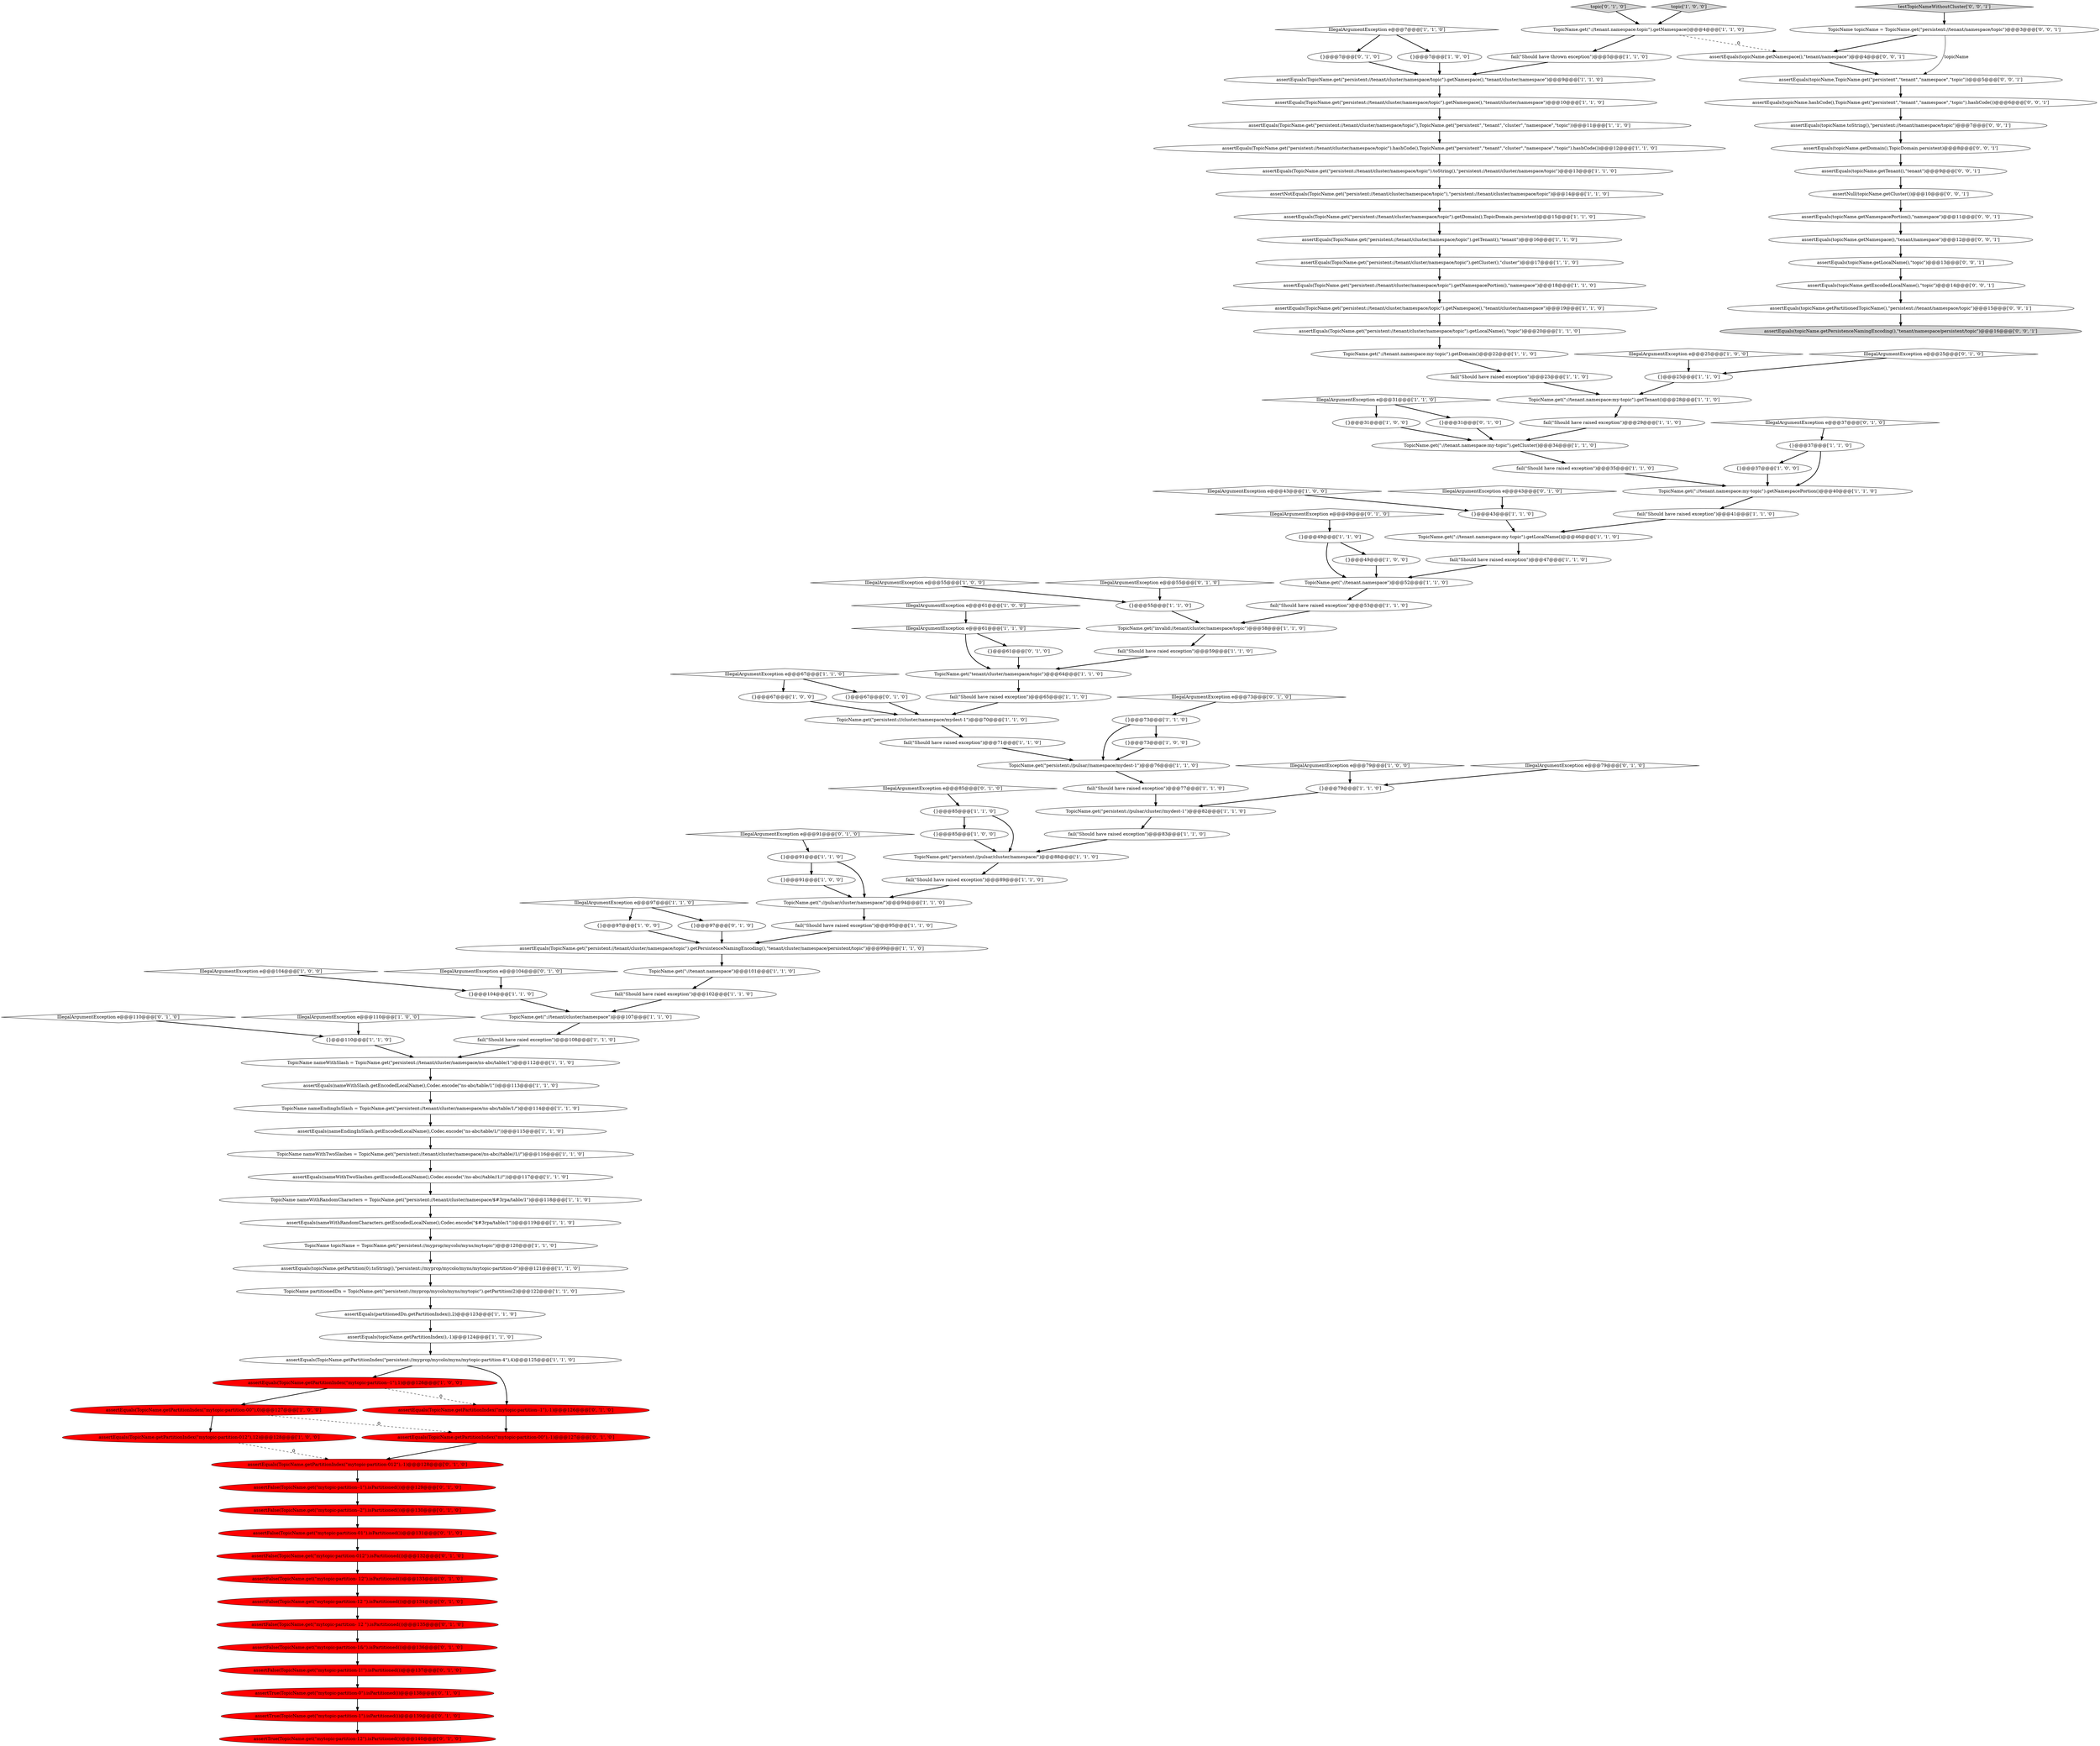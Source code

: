 digraph {
82 [style = filled, label = "fail(\"Should have raised exception\")@@@77@@@['1', '1', '0']", fillcolor = white, shape = ellipse image = "AAA0AAABBB1BBB"];
140 [style = filled, label = "assertEquals(topicName.getLocalName(),\"topic\")@@@13@@@['0', '0', '1']", fillcolor = white, shape = ellipse image = "AAA0AAABBB3BBB"];
89 [style = filled, label = "IllegalArgumentException e@@@97@@@['1', '1', '0']", fillcolor = white, shape = diamond image = "AAA0AAABBB1BBB"];
83 [style = filled, label = "{}@@@104@@@['1', '1', '0']", fillcolor = white, shape = ellipse image = "AAA0AAABBB1BBB"];
85 [style = filled, label = "TopicName.get(\"://pulsar/cluster/namespace/\")@@@94@@@['1', '1', '0']", fillcolor = white, shape = ellipse image = "AAA0AAABBB1BBB"];
40 [style = filled, label = "TopicName.get(\"://tenant.namespace:my-topic\").getDomain()@@@22@@@['1', '1', '0']", fillcolor = white, shape = ellipse image = "AAA0AAABBB1BBB"];
94 [style = filled, label = "fail(\"Should have raised exception\")@@@71@@@['1', '1', '0']", fillcolor = white, shape = ellipse image = "AAA0AAABBB1BBB"];
100 [style = filled, label = "assertFalse(TopicName.get(\"mytopic-partition- 12 \").isPartitioned())@@@135@@@['0', '1', '0']", fillcolor = red, shape = ellipse image = "AAA1AAABBB2BBB"];
103 [style = filled, label = "{}@@@61@@@['0', '1', '0']", fillcolor = white, shape = ellipse image = "AAA0AAABBB2BBB"];
13 [style = filled, label = "{}@@@73@@@['1', '0', '0']", fillcolor = white, shape = ellipse image = "AAA0AAABBB1BBB"];
31 [style = filled, label = "IllegalArgumentException e@@@61@@@['1', '1', '0']", fillcolor = white, shape = diamond image = "AAA0AAABBB1BBB"];
48 [style = filled, label = "assertEquals(nameWithTwoSlashes.getEncodedLocalName(),Codec.encode(\"/ns-abc//table//1//\"))@@@117@@@['1', '1', '0']", fillcolor = white, shape = ellipse image = "AAA0AAABBB1BBB"];
93 [style = filled, label = "fail(\"Should have raised exception\")@@@41@@@['1', '1', '0']", fillcolor = white, shape = ellipse image = "AAA0AAABBB1BBB"];
111 [style = filled, label = "topic['0', '1', '0']", fillcolor = lightgray, shape = diamond image = "AAA0AAABBB2BBB"];
98 [style = filled, label = "IllegalArgumentException e@@@79@@@['0', '1', '0']", fillcolor = white, shape = diamond image = "AAA0AAABBB2BBB"];
26 [style = filled, label = "{}@@@79@@@['1', '1', '0']", fillcolor = white, shape = ellipse image = "AAA0AAABBB1BBB"];
62 [style = filled, label = "assertEquals(TopicName.get(\"persistent://tenant/cluster/namespace/topic\").getLocalName(),\"topic\")@@@20@@@['1', '1', '0']", fillcolor = white, shape = ellipse image = "AAA0AAABBB1BBB"];
70 [style = filled, label = "IllegalArgumentException e@@@7@@@['1', '1', '0']", fillcolor = white, shape = diamond image = "AAA0AAABBB1BBB"];
34 [style = filled, label = "assertEquals(topicName.getPartitionIndex(),-1)@@@124@@@['1', '1', '0']", fillcolor = white, shape = ellipse image = "AAA0AAABBB1BBB"];
20 [style = filled, label = "fail(\"Should have raised exception\")@@@53@@@['1', '1', '0']", fillcolor = white, shape = ellipse image = "AAA0AAABBB1BBB"];
108 [style = filled, label = "assertFalse(TopicName.get(\"mytopic-partition- 12\").isPartitioned())@@@133@@@['0', '1', '0']", fillcolor = red, shape = ellipse image = "AAA1AAABBB2BBB"];
23 [style = filled, label = "TopicName.get(\"://tenant.namespace:my-topic\").getCluster()@@@34@@@['1', '1', '0']", fillcolor = white, shape = ellipse image = "AAA0AAABBB1BBB"];
137 [style = filled, label = "assertEquals(topicName.getNamespacePortion(),\"namespace\")@@@11@@@['0', '0', '1']", fillcolor = white, shape = ellipse image = "AAA0AAABBB3BBB"];
11 [style = filled, label = "fail(\"Should have raised exception\")@@@89@@@['1', '1', '0']", fillcolor = white, shape = ellipse image = "AAA0AAABBB1BBB"];
4 [style = filled, label = "topic['1', '0', '0']", fillcolor = lightgray, shape = diamond image = "AAA0AAABBB1BBB"];
106 [style = filled, label = "IllegalArgumentException e@@@104@@@['0', '1', '0']", fillcolor = white, shape = diamond image = "AAA0AAABBB2BBB"];
116 [style = filled, label = "IllegalArgumentException e@@@85@@@['0', '1', '0']", fillcolor = white, shape = diamond image = "AAA0AAABBB2BBB"];
91 [style = filled, label = "assertEquals(nameWithSlash.getEncodedLocalName(),Codec.encode(\"ns-abc/table/1\"))@@@113@@@['1', '1', '0']", fillcolor = white, shape = ellipse image = "AAA0AAABBB1BBB"];
78 [style = filled, label = "TopicName topicName = TopicName.get(\"persistent://myprop/mycolo/myns/mytopic\")@@@120@@@['1', '1', '0']", fillcolor = white, shape = ellipse image = "AAA0AAABBB1BBB"];
79 [style = filled, label = "TopicName nameWithRandomCharacters = TopicName.get(\"persistent://tenant/cluster/namespace/$#3rpa/table/1\")@@@118@@@['1', '1', '0']", fillcolor = white, shape = ellipse image = "AAA0AAABBB1BBB"];
45 [style = filled, label = "{}@@@31@@@['1', '0', '0']", fillcolor = white, shape = ellipse image = "AAA0AAABBB1BBB"];
76 [style = filled, label = "assertEquals(nameEndingInSlash.getEncodedLocalName(),Codec.encode(\"ns-abc/table/1/\"))@@@115@@@['1', '1', '0']", fillcolor = white, shape = ellipse image = "AAA0AAABBB1BBB"];
107 [style = filled, label = "assertEquals(TopicName.getPartitionIndex(\"mytopic-partition-00\"),-1)@@@127@@@['0', '1', '0']", fillcolor = red, shape = ellipse image = "AAA1AAABBB2BBB"];
42 [style = filled, label = "{}@@@49@@@['1', '1', '0']", fillcolor = white, shape = ellipse image = "AAA0AAABBB1BBB"];
9 [style = filled, label = "{}@@@67@@@['1', '0', '0']", fillcolor = white, shape = ellipse image = "AAA0AAABBB1BBB"];
25 [style = filled, label = "TopicName.get(\"://tenant.namespace:my-topic\").getNamespacePortion()@@@40@@@['1', '1', '0']", fillcolor = white, shape = ellipse image = "AAA0AAABBB1BBB"];
55 [style = filled, label = "assertEquals(TopicName.get(\"persistent://tenant/cluster/namespace/topic\").hashCode(),TopicName.get(\"persistent\",\"tenant\",\"cluster\",\"namespace\",\"topic\").hashCode())@@@12@@@['1', '1', '0']", fillcolor = white, shape = ellipse image = "AAA0AAABBB1BBB"];
65 [style = filled, label = "fail(\"Should have raied exception\")@@@59@@@['1', '1', '0']", fillcolor = white, shape = ellipse image = "AAA0AAABBB1BBB"];
128 [style = filled, label = "testTopicNameWithoutCluster['0', '0', '1']", fillcolor = lightgray, shape = diamond image = "AAA0AAABBB3BBB"];
38 [style = filled, label = "{}@@@85@@@['1', '1', '0']", fillcolor = white, shape = ellipse image = "AAA0AAABBB1BBB"];
129 [style = filled, label = "assertEquals(topicName.getEncodedLocalName(),\"topic\")@@@14@@@['0', '0', '1']", fillcolor = white, shape = ellipse image = "AAA0AAABBB3BBB"];
6 [style = filled, label = "assertEquals(TopicName.get(\"persistent://tenant/cluster/namespace/topic\").toString(),\"persistent://tenant/cluster/namespace/topic\")@@@13@@@['1', '1', '0']", fillcolor = white, shape = ellipse image = "AAA0AAABBB1BBB"];
132 [style = filled, label = "assertNull(topicName.getCluster())@@@10@@@['0', '0', '1']", fillcolor = white, shape = ellipse image = "AAA0AAABBB3BBB"];
97 [style = filled, label = "IllegalArgumentException e@@@25@@@['0', '1', '0']", fillcolor = white, shape = diamond image = "AAA0AAABBB2BBB"];
126 [style = filled, label = "assertTrue(TopicName.get(\"mytopic-partition-0\").isPartitioned())@@@138@@@['0', '1', '0']", fillcolor = red, shape = ellipse image = "AAA1AAABBB2BBB"];
123 [style = filled, label = "assertTrue(TopicName.get(\"mytopic-partition-1\").isPartitioned())@@@139@@@['0', '1', '0']", fillcolor = red, shape = ellipse image = "AAA1AAABBB2BBB"];
120 [style = filled, label = "assertFalse(TopicName.get(\"mytopic-partition-12 \").isPartitioned())@@@134@@@['0', '1', '0']", fillcolor = red, shape = ellipse image = "AAA1AAABBB2BBB"];
125 [style = filled, label = "assertFalse(TopicName.get(\"mytopic-partition--2\").isPartitioned())@@@130@@@['0', '1', '0']", fillcolor = red, shape = ellipse image = "AAA1AAABBB2BBB"];
130 [style = filled, label = "assertEquals(topicName.hashCode(),TopicName.get(\"persistent\",\"tenant\",\"namespace\",\"topic\").hashCode())@@@6@@@['0', '0', '1']", fillcolor = white, shape = ellipse image = "AAA0AAABBB3BBB"];
18 [style = filled, label = "fail(\"Should have raied exception\")@@@108@@@['1', '1', '0']", fillcolor = white, shape = ellipse image = "AAA0AAABBB1BBB"];
121 [style = filled, label = "{}@@@7@@@['0', '1', '0']", fillcolor = white, shape = ellipse image = "AAA0AAABBB2BBB"];
131 [style = filled, label = "assertEquals(topicName.getTenant(),\"tenant\")@@@9@@@['0', '0', '1']", fillcolor = white, shape = ellipse image = "AAA0AAABBB3BBB"];
63 [style = filled, label = "TopicName.get(\"persistent://pulsar//namespace/mydest-1\")@@@76@@@['1', '1', '0']", fillcolor = white, shape = ellipse image = "AAA0AAABBB1BBB"];
33 [style = filled, label = "fail(\"Should have raised exception\")@@@35@@@['1', '1', '0']", fillcolor = white, shape = ellipse image = "AAA0AAABBB1BBB"];
67 [style = filled, label = "IllegalArgumentException e@@@55@@@['1', '0', '0']", fillcolor = white, shape = diamond image = "AAA0AAABBB1BBB"];
37 [style = filled, label = "assertEquals(TopicName.getPartitionIndex(\"mytopic-partition-00\"),0)@@@127@@@['1', '0', '0']", fillcolor = red, shape = ellipse image = "AAA1AAABBB1BBB"];
52 [style = filled, label = "assertEquals(TopicName.getPartitionIndex(\"mytopic-partition--1\"),1)@@@126@@@['1', '0', '0']", fillcolor = red, shape = ellipse image = "AAA1AAABBB1BBB"];
27 [style = filled, label = "IllegalArgumentException e@@@43@@@['1', '0', '0']", fillcolor = white, shape = diamond image = "AAA0AAABBB1BBB"];
12 [style = filled, label = "{}@@@85@@@['1', '0', '0']", fillcolor = white, shape = ellipse image = "AAA0AAABBB1BBB"];
71 [style = filled, label = "IllegalArgumentException e@@@25@@@['1', '0', '0']", fillcolor = white, shape = diamond image = "AAA0AAABBB1BBB"];
99 [style = filled, label = "assertFalse(TopicName.get(\"mytopic-partition--1\").isPartitioned())@@@129@@@['0', '1', '0']", fillcolor = red, shape = ellipse image = "AAA1AAABBB2BBB"];
114 [style = filled, label = "IllegalArgumentException e@@@49@@@['0', '1', '0']", fillcolor = white, shape = diamond image = "AAA0AAABBB2BBB"];
14 [style = filled, label = "assertEquals(TopicName.get(\"persistent://tenant/cluster/namespace/topic\"),TopicName.get(\"persistent\",\"tenant\",\"cluster\",\"namespace\",\"topic\"))@@@11@@@['1', '1', '0']", fillcolor = white, shape = ellipse image = "AAA0AAABBB1BBB"];
15 [style = filled, label = "TopicName.get(\"persistent://pulsar/cluster/namespace/\")@@@88@@@['1', '1', '0']", fillcolor = white, shape = ellipse image = "AAA0AAABBB1BBB"];
30 [style = filled, label = "assertEquals(TopicName.getPartitionIndex(\"mytopic-partition-012\"),12)@@@128@@@['1', '0', '0']", fillcolor = red, shape = ellipse image = "AAA1AAABBB1BBB"];
22 [style = filled, label = "TopicName.get(\"://tenant.namespace\")@@@101@@@['1', '1', '0']", fillcolor = white, shape = ellipse image = "AAA0AAABBB1BBB"];
119 [style = filled, label = "{}@@@31@@@['0', '1', '0']", fillcolor = white, shape = ellipse image = "AAA0AAABBB2BBB"];
84 [style = filled, label = "assertNotEquals(TopicName.get(\"persistent://tenant/cluster/namespace/topic\"),\"persistent://tenant/cluster/namespace/topic\")@@@14@@@['1', '1', '0']", fillcolor = white, shape = ellipse image = "AAA0AAABBB1BBB"];
3 [style = filled, label = "TopicName.get(\"://tenant.namespace:my-topic\").getTenant()@@@28@@@['1', '1', '0']", fillcolor = white, shape = ellipse image = "AAA0AAABBB1BBB"];
17 [style = filled, label = "{}@@@37@@@['1', '0', '0']", fillcolor = white, shape = ellipse image = "AAA0AAABBB1BBB"];
8 [style = filled, label = "TopicName.get(\"://tenant.namespace:topic\").getNamespace()@@@4@@@['1', '1', '0']", fillcolor = white, shape = ellipse image = "AAA0AAABBB1BBB"];
105 [style = filled, label = "IllegalArgumentException e@@@73@@@['0', '1', '0']", fillcolor = white, shape = diamond image = "AAA0AAABBB2BBB"];
47 [style = filled, label = "assertEquals(TopicName.get(\"persistent://tenant/cluster/namespace/topic\").getNamespacePortion(),\"namespace\")@@@18@@@['1', '1', '0']", fillcolor = white, shape = ellipse image = "AAA0AAABBB1BBB"];
88 [style = filled, label = "TopicName partitionedDn = TopicName.get(\"persistent://myprop/mycolo/myns/mytopic\").getPartition(2)@@@122@@@['1', '1', '0']", fillcolor = white, shape = ellipse image = "AAA0AAABBB1BBB"];
92 [style = filled, label = "IllegalArgumentException e@@@67@@@['1', '1', '0']", fillcolor = white, shape = diamond image = "AAA0AAABBB1BBB"];
68 [style = filled, label = "fail(\"Should have raised exception\")@@@83@@@['1', '1', '0']", fillcolor = white, shape = ellipse image = "AAA0AAABBB1BBB"];
10 [style = filled, label = "{}@@@49@@@['1', '0', '0']", fillcolor = white, shape = ellipse image = "AAA0AAABBB1BBB"];
127 [style = filled, label = "assertEquals(topicName,TopicName.get(\"persistent\",\"tenant\",\"namespace\",\"topic\"))@@@5@@@['0', '0', '1']", fillcolor = white, shape = ellipse image = "AAA0AAABBB3BBB"];
16 [style = filled, label = "assertEquals(TopicName.get(\"persistent://tenant/cluster/namespace/topic\").getPersistenceNamingEncoding(),\"tenant/cluster/namespace/persistent/topic\")@@@99@@@['1', '1', '0']", fillcolor = white, shape = ellipse image = "AAA0AAABBB1BBB"];
61 [style = filled, label = "fail(\"Should have thrown exception\")@@@5@@@['1', '1', '0']", fillcolor = white, shape = ellipse image = "AAA0AAABBB1BBB"];
66 [style = filled, label = "TopicName nameWithSlash = TopicName.get(\"persistent://tenant/cluster/namespace/ns-abc/table/1\")@@@112@@@['1', '1', '0']", fillcolor = white, shape = ellipse image = "AAA0AAABBB1BBB"];
124 [style = filled, label = "IllegalArgumentException e@@@55@@@['0', '1', '0']", fillcolor = white, shape = diamond image = "AAA0AAABBB2BBB"];
74 [style = filled, label = "{}@@@55@@@['1', '1', '0']", fillcolor = white, shape = ellipse image = "AAA0AAABBB1BBB"];
51 [style = filled, label = "IllegalArgumentException e@@@104@@@['1', '0', '0']", fillcolor = white, shape = diamond image = "AAA0AAABBB1BBB"];
28 [style = filled, label = "{}@@@43@@@['1', '1', '0']", fillcolor = white, shape = ellipse image = "AAA0AAABBB1BBB"];
53 [style = filled, label = "fail(\"Should have raied exception\")@@@102@@@['1', '1', '0']", fillcolor = white, shape = ellipse image = "AAA0AAABBB1BBB"];
141 [style = filled, label = "assertEquals(topicName.getNamespace(),\"tenant/namespace\")@@@12@@@['0', '0', '1']", fillcolor = white, shape = ellipse image = "AAA0AAABBB3BBB"];
96 [style = filled, label = "assertFalse(TopicName.get(\"mytopic-partition-01\").isPartitioned())@@@131@@@['0', '1', '0']", fillcolor = red, shape = ellipse image = "AAA1AAABBB2BBB"];
5 [style = filled, label = "IllegalArgumentException e@@@61@@@['1', '0', '0']", fillcolor = white, shape = diamond image = "AAA0AAABBB1BBB"];
59 [style = filled, label = "{}@@@73@@@['1', '1', '0']", fillcolor = white, shape = ellipse image = "AAA0AAABBB1BBB"];
81 [style = filled, label = "TopicName.get(\"tenant/cluster/namespace/topic\")@@@64@@@['1', '1', '0']", fillcolor = white, shape = ellipse image = "AAA0AAABBB1BBB"];
117 [style = filled, label = "assertTrue(TopicName.get(\"mytopic-partition-12\").isPartitioned())@@@140@@@['0', '1', '0']", fillcolor = red, shape = ellipse image = "AAA1AAABBB2BBB"];
73 [style = filled, label = "TopicName.get(\"persistent:///cluster/namespace/mydest-1\")@@@70@@@['1', '1', '0']", fillcolor = white, shape = ellipse image = "AAA0AAABBB1BBB"];
104 [style = filled, label = "{}@@@67@@@['0', '1', '0']", fillcolor = white, shape = ellipse image = "AAA0AAABBB2BBB"];
109 [style = filled, label = "assertFalse(TopicName.get(\"mytopic-partition-012\").isPartitioned())@@@132@@@['0', '1', '0']", fillcolor = red, shape = ellipse image = "AAA1AAABBB2BBB"];
64 [style = filled, label = "IllegalArgumentException e@@@110@@@['1', '0', '0']", fillcolor = white, shape = diamond image = "AAA0AAABBB1BBB"];
134 [style = filled, label = "TopicName topicName = TopicName.get(\"persistent://tenant/namespace/topic\")@@@3@@@['0', '0', '1']", fillcolor = white, shape = ellipse image = "AAA0AAABBB3BBB"];
112 [style = filled, label = "IllegalArgumentException e@@@43@@@['0', '1', '0']", fillcolor = white, shape = diamond image = "AAA0AAABBB2BBB"];
43 [style = filled, label = "assertEquals(TopicName.get(\"persistent://tenant/cluster/namespace/topic\").getNamespace(),\"tenant/cluster/namespace\")@@@9@@@['1', '1', '0']", fillcolor = white, shape = ellipse image = "AAA0AAABBB1BBB"];
102 [style = filled, label = "assertEquals(TopicName.getPartitionIndex(\"mytopic-partition--1\"),-1)@@@126@@@['0', '1', '0']", fillcolor = red, shape = ellipse image = "AAA1AAABBB2BBB"];
136 [style = filled, label = "assertEquals(topicName.getPartitionedTopicName(),\"persistent://tenant/namespace/topic\")@@@15@@@['0', '0', '1']", fillcolor = white, shape = ellipse image = "AAA0AAABBB3BBB"];
39 [style = filled, label = "assertEquals(TopicName.getPartitionIndex(\"persistent://myprop/mycolo/myns/mytopic-partition-4\"),4)@@@125@@@['1', '1', '0']", fillcolor = white, shape = ellipse image = "AAA0AAABBB1BBB"];
7 [style = filled, label = "assertEquals(TopicName.get(\"persistent://tenant/cluster/namespace/topic\").getTenant(),\"tenant\")@@@16@@@['1', '1', '0']", fillcolor = white, shape = ellipse image = "AAA0AAABBB1BBB"];
77 [style = filled, label = "{}@@@91@@@['1', '1', '0']", fillcolor = white, shape = ellipse image = "AAA0AAABBB1BBB"];
0 [style = filled, label = "TopicName.get(\"://tenant.namespace\")@@@52@@@['1', '1', '0']", fillcolor = white, shape = ellipse image = "AAA0AAABBB1BBB"];
36 [style = filled, label = "fail(\"Should have raised exception\")@@@65@@@['1', '1', '0']", fillcolor = white, shape = ellipse image = "AAA0AAABBB1BBB"];
35 [style = filled, label = "{}@@@7@@@['1', '0', '0']", fillcolor = white, shape = ellipse image = "AAA0AAABBB1BBB"];
122 [style = filled, label = "assertEquals(TopicName.getPartitionIndex(\"mytopic-partition-012\"),-1)@@@128@@@['0', '1', '0']", fillcolor = red, shape = ellipse image = "AAA1AAABBB2BBB"];
46 [style = filled, label = "TopicName nameWithTwoSlashes = TopicName.get(\"persistent://tenant/cluster/namespace//ns-abc//table//1//\")@@@116@@@['1', '1', '0']", fillcolor = white, shape = ellipse image = "AAA0AAABBB1BBB"];
135 [style = filled, label = "assertEquals(topicName.getPersistenceNamingEncoding(),\"tenant/namespace/persistent/topic\")@@@16@@@['0', '0', '1']", fillcolor = lightgray, shape = ellipse image = "AAA0AAABBB3BBB"];
75 [style = filled, label = "{}@@@91@@@['1', '0', '0']", fillcolor = white, shape = ellipse image = "AAA0AAABBB1BBB"];
115 [style = filled, label = "{}@@@97@@@['0', '1', '0']", fillcolor = white, shape = ellipse image = "AAA0AAABBB2BBB"];
139 [style = filled, label = "assertEquals(topicName.getNamespace(),\"tenant/namespace\")@@@4@@@['0', '0', '1']", fillcolor = white, shape = ellipse image = "AAA0AAABBB3BBB"];
90 [style = filled, label = "{}@@@110@@@['1', '1', '0']", fillcolor = white, shape = ellipse image = "AAA0AAABBB1BBB"];
44 [style = filled, label = "fail(\"Should have raised exception\")@@@47@@@['1', '1', '0']", fillcolor = white, shape = ellipse image = "AAA0AAABBB1BBB"];
87 [style = filled, label = "TopicName.get(\"://tenant.namespace:my-topic\").getLocalName()@@@46@@@['1', '1', '0']", fillcolor = white, shape = ellipse image = "AAA0AAABBB1BBB"];
49 [style = filled, label = "assertEquals(TopicName.get(\"persistent://tenant/cluster/namespace/topic\").getNamespace(),\"tenant/cluster/namespace\")@@@10@@@['1', '1', '0']", fillcolor = white, shape = ellipse image = "AAA0AAABBB1BBB"];
29 [style = filled, label = "fail(\"Should have raised exception\")@@@29@@@['1', '1', '0']", fillcolor = white, shape = ellipse image = "AAA0AAABBB1BBB"];
113 [style = filled, label = "IllegalArgumentException e@@@91@@@['0', '1', '0']", fillcolor = white, shape = diamond image = "AAA0AAABBB2BBB"];
110 [style = filled, label = "assertFalse(TopicName.get(\"mytopic-partition-1!\").isPartitioned())@@@137@@@['0', '1', '0']", fillcolor = red, shape = ellipse image = "AAA1AAABBB2BBB"];
58 [style = filled, label = "TopicName.get(\"invalid://tenant/cluster/namespace/topic\")@@@58@@@['1', '1', '0']", fillcolor = white, shape = ellipse image = "AAA0AAABBB1BBB"];
57 [style = filled, label = "assertEquals(TopicName.get(\"persistent://tenant/cluster/namespace/topic\").getDomain(),TopicDomain.persistent)@@@15@@@['1', '1', '0']", fillcolor = white, shape = ellipse image = "AAA0AAABBB1BBB"];
56 [style = filled, label = "TopicName.get(\"persistent://pulsar/cluster//mydest-1\")@@@82@@@['1', '1', '0']", fillcolor = white, shape = ellipse image = "AAA0AAABBB1BBB"];
69 [style = filled, label = "assertEquals(nameWithRandomCharacters.getEncodedLocalName(),Codec.encode(\"$#3rpa/table/1\"))@@@119@@@['1', '1', '0']", fillcolor = white, shape = ellipse image = "AAA0AAABBB1BBB"];
41 [style = filled, label = "assertEquals(TopicName.get(\"persistent://tenant/cluster/namespace/topic\").getCluster(),\"cluster\")@@@17@@@['1', '1', '0']", fillcolor = white, shape = ellipse image = "AAA0AAABBB1BBB"];
138 [style = filled, label = "assertEquals(topicName.toString(),\"persistent://tenant/namespace/topic\")@@@7@@@['0', '0', '1']", fillcolor = white, shape = ellipse image = "AAA0AAABBB3BBB"];
50 [style = filled, label = "IllegalArgumentException e@@@31@@@['1', '1', '0']", fillcolor = white, shape = diamond image = "AAA0AAABBB1BBB"];
101 [style = filled, label = "IllegalArgumentException e@@@110@@@['0', '1', '0']", fillcolor = white, shape = diamond image = "AAA0AAABBB2BBB"];
72 [style = filled, label = "{}@@@37@@@['1', '1', '0']", fillcolor = white, shape = ellipse image = "AAA0AAABBB1BBB"];
80 [style = filled, label = "assertEquals(topicName.getPartition(0).toString(),\"persistent://myprop/mycolo/myns/mytopic-partition-0\")@@@121@@@['1', '1', '0']", fillcolor = white, shape = ellipse image = "AAA0AAABBB1BBB"];
32 [style = filled, label = "TopicName nameEndingInSlash = TopicName.get(\"persistent://tenant/cluster/namespace/ns-abc/table/1/\")@@@114@@@['1', '1', '0']", fillcolor = white, shape = ellipse image = "AAA0AAABBB1BBB"];
2 [style = filled, label = "fail(\"Should have raised exception\")@@@23@@@['1', '1', '0']", fillcolor = white, shape = ellipse image = "AAA0AAABBB1BBB"];
118 [style = filled, label = "assertFalse(TopicName.get(\"mytopic-partition-1&\").isPartitioned())@@@136@@@['0', '1', '0']", fillcolor = red, shape = ellipse image = "AAA1AAABBB2BBB"];
86 [style = filled, label = "{}@@@25@@@['1', '1', '0']", fillcolor = white, shape = ellipse image = "AAA0AAABBB1BBB"];
95 [style = filled, label = "IllegalArgumentException e@@@37@@@['0', '1', '0']", fillcolor = white, shape = diamond image = "AAA0AAABBB2BBB"];
133 [style = filled, label = "assertEquals(topicName.getDomain(),TopicDomain.persistent)@@@8@@@['0', '0', '1']", fillcolor = white, shape = ellipse image = "AAA0AAABBB3BBB"];
54 [style = filled, label = "TopicName.get(\"://tenant/cluster/namespace\")@@@107@@@['1', '1', '0']", fillcolor = white, shape = ellipse image = "AAA0AAABBB1BBB"];
1 [style = filled, label = "assertEquals(TopicName.get(\"persistent://tenant/cluster/namespace/topic\").getNamespace(),\"tenant/cluster/namespace\")@@@19@@@['1', '1', '0']", fillcolor = white, shape = ellipse image = "AAA0AAABBB1BBB"];
60 [style = filled, label = "fail(\"Should have raised exception\")@@@95@@@['1', '1', '0']", fillcolor = white, shape = ellipse image = "AAA0AAABBB1BBB"];
19 [style = filled, label = "assertEquals(partitionedDn.getPartitionIndex(),2)@@@123@@@['1', '1', '0']", fillcolor = white, shape = ellipse image = "AAA0AAABBB1BBB"];
24 [style = filled, label = "IllegalArgumentException e@@@79@@@['1', '0', '0']", fillcolor = white, shape = diamond image = "AAA0AAABBB1BBB"];
21 [style = filled, label = "{}@@@97@@@['1', '0', '0']", fillcolor = white, shape = ellipse image = "AAA0AAABBB1BBB"];
40->2 [style = bold, label=""];
17->25 [style = bold, label=""];
37->107 [style = dashed, label="0"];
61->43 [style = bold, label=""];
20->58 [style = bold, label=""];
124->74 [style = bold, label=""];
87->44 [style = bold, label=""];
27->28 [style = bold, label=""];
49->14 [style = bold, label=""];
65->81 [style = bold, label=""];
38->12 [style = bold, label=""];
52->102 [style = dashed, label="0"];
53->54 [style = bold, label=""];
35->43 [style = bold, label=""];
46->48 [style = bold, label=""];
69->78 [style = bold, label=""];
38->15 [style = bold, label=""];
26->56 [style = bold, label=""];
72->17 [style = bold, label=""];
90->66 [style = bold, label=""];
31->81 [style = bold, label=""];
141->140 [style = bold, label=""];
122->99 [style = bold, label=""];
23->33 [style = bold, label=""];
71->86 [style = bold, label=""];
15->11 [style = bold, label=""];
116->38 [style = bold, label=""];
33->25 [style = bold, label=""];
112->28 [style = bold, label=""];
109->108 [style = bold, label=""];
111->8 [style = bold, label=""];
78->80 [style = bold, label=""];
114->42 [style = bold, label=""];
108->120 [style = bold, label=""];
50->45 [style = bold, label=""];
70->35 [style = bold, label=""];
106->83 [style = bold, label=""];
119->23 [style = bold, label=""];
21->16 [style = bold, label=""];
4->8 [style = bold, label=""];
76->46 [style = bold, label=""];
62->40 [style = bold, label=""];
134->139 [style = bold, label=""];
8->139 [style = dashed, label="0"];
118->110 [style = bold, label=""];
13->63 [style = bold, label=""];
86->3 [style = bold, label=""];
19->34 [style = bold, label=""];
79->69 [style = bold, label=""];
91->32 [style = bold, label=""];
126->123 [style = bold, label=""];
60->16 [style = bold, label=""];
99->125 [style = bold, label=""];
129->136 [style = bold, label=""];
52->37 [style = bold, label=""];
77->75 [style = bold, label=""];
128->134 [style = bold, label=""];
84->57 [style = bold, label=""];
73->94 [style = bold, label=""];
29->23 [style = bold, label=""];
8->61 [style = bold, label=""];
98->26 [style = bold, label=""];
83->54 [style = bold, label=""];
85->60 [style = bold, label=""];
39->52 [style = bold, label=""];
132->137 [style = bold, label=""];
97->86 [style = bold, label=""];
57->7 [style = bold, label=""];
10->0 [style = bold, label=""];
59->63 [style = bold, label=""];
28->87 [style = bold, label=""];
80->88 [style = bold, label=""];
0->20 [style = bold, label=""];
103->81 [style = bold, label=""];
104->73 [style = bold, label=""];
82->56 [style = bold, label=""];
1->62 [style = bold, label=""];
89->115 [style = bold, label=""];
3->29 [style = bold, label=""];
47->1 [style = bold, label=""];
56->68 [style = bold, label=""];
121->43 [style = bold, label=""];
102->107 [style = bold, label=""];
18->66 [style = bold, label=""];
45->23 [style = bold, label=""];
89->21 [style = bold, label=""];
101->90 [style = bold, label=""];
139->127 [style = bold, label=""];
39->102 [style = bold, label=""];
37->30 [style = bold, label=""];
2->3 [style = bold, label=""];
64->90 [style = bold, label=""];
107->122 [style = bold, label=""];
36->73 [style = bold, label=""];
137->141 [style = bold, label=""];
110->126 [style = bold, label=""];
81->36 [style = bold, label=""];
120->100 [style = bold, label=""];
140->129 [style = bold, label=""];
68->15 [style = bold, label=""];
42->0 [style = bold, label=""];
96->109 [style = bold, label=""];
24->26 [style = bold, label=""];
25->93 [style = bold, label=""];
115->16 [style = bold, label=""];
34->39 [style = bold, label=""];
133->131 [style = bold, label=""];
77->85 [style = bold, label=""];
55->6 [style = bold, label=""];
7->41 [style = bold, label=""];
41->47 [style = bold, label=""];
70->121 [style = bold, label=""];
125->96 [style = bold, label=""];
58->65 [style = bold, label=""];
74->58 [style = bold, label=""];
50->119 [style = bold, label=""];
113->77 [style = bold, label=""];
75->85 [style = bold, label=""];
63->82 [style = bold, label=""];
6->84 [style = bold, label=""];
72->25 [style = bold, label=""];
51->83 [style = bold, label=""];
11->85 [style = bold, label=""];
67->74 [style = bold, label=""];
12->15 [style = bold, label=""];
32->76 [style = bold, label=""];
9->73 [style = bold, label=""];
88->19 [style = bold, label=""];
134->127 [style = solid, label="topicName"];
131->132 [style = bold, label=""];
105->59 [style = bold, label=""];
16->22 [style = bold, label=""];
93->87 [style = bold, label=""];
127->130 [style = bold, label=""];
136->135 [style = bold, label=""];
100->118 [style = bold, label=""];
22->53 [style = bold, label=""];
54->18 [style = bold, label=""];
5->31 [style = bold, label=""];
138->133 [style = bold, label=""];
130->138 [style = bold, label=""];
92->9 [style = bold, label=""];
42->10 [style = bold, label=""];
30->122 [style = dashed, label="0"];
59->13 [style = bold, label=""];
92->104 [style = bold, label=""];
95->72 [style = bold, label=""];
123->117 [style = bold, label=""];
43->49 [style = bold, label=""];
14->55 [style = bold, label=""];
66->91 [style = bold, label=""];
31->103 [style = bold, label=""];
48->79 [style = bold, label=""];
94->63 [style = bold, label=""];
44->0 [style = bold, label=""];
}
